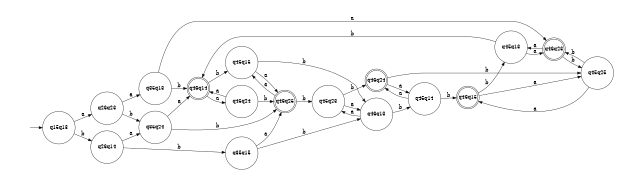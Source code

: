 digraph {
	rankdir=LR;
	margin=0.1;
	size=4;
	node [margin=0.1 shape=circle];
	q46q14, q46q15, q46q23, q46q24, q46q25[margin=0 shape=doublecircle];
	" "[color=white width=0];
	" " -> q15q13;
	q15q13 -> q26q23[label="a"];
	q15q13 -> q26q14[label="b"];
	q26q14 -> q35q24[label="a"];
	q26q14 -> q35q15[label="b"];
	q26q23 -> q35q13[label="a"];
	q26q23 -> q35q24[label="b"];
	q35q13 -> q46q23[label="a"];
	q35q13 -> q46q14[label="b"];
	q35q15 -> q46q25[label="a"];
	q35q15 -> q46q13[label="b"];
	q35q24 -> q46q14[label="a"];
	q35q24 -> q46q25[label="b"];
	q45q13 -> q46q23[label="a"];
	q45q13 -> q46q14[label="b"];
	q45q14 -> q46q24[label="a"];
	q45q14 -> q46q15[label="b"];
	q45q15 -> q46q25[label="a"];
	q45q15 -> q46q13[label="b"];
	q45q23 -> q46q13[label="a"];
	q45q23 -> q46q24[label="b"];
	q45q24 -> q46q14[label="a"];
	q45q24 -> q46q25[label="b"];
	q45q25 -> q46q15[label="a"];
	q45q25 -> q46q23[label="b"];
	q46q13 -> q45q23[label="a"];
	q46q13 -> q45q14[label="b"];
	q46q14 -> q45q24[label="a"];
	q46q14 -> q45q15[label="b"];
	q46q15 -> q45q25[label="a"];
	q46q15 -> q45q13[label="b"];
	q46q23 -> q45q13[label="a"];
	q46q23 -> q45q25[label="b"];
	q46q24 -> q45q14[label="a"];
	q46q24 -> q45q25[label="b"];
	q46q25 -> q45q15[label="a"];
	q46q25 -> q45q23[label="b"];
}